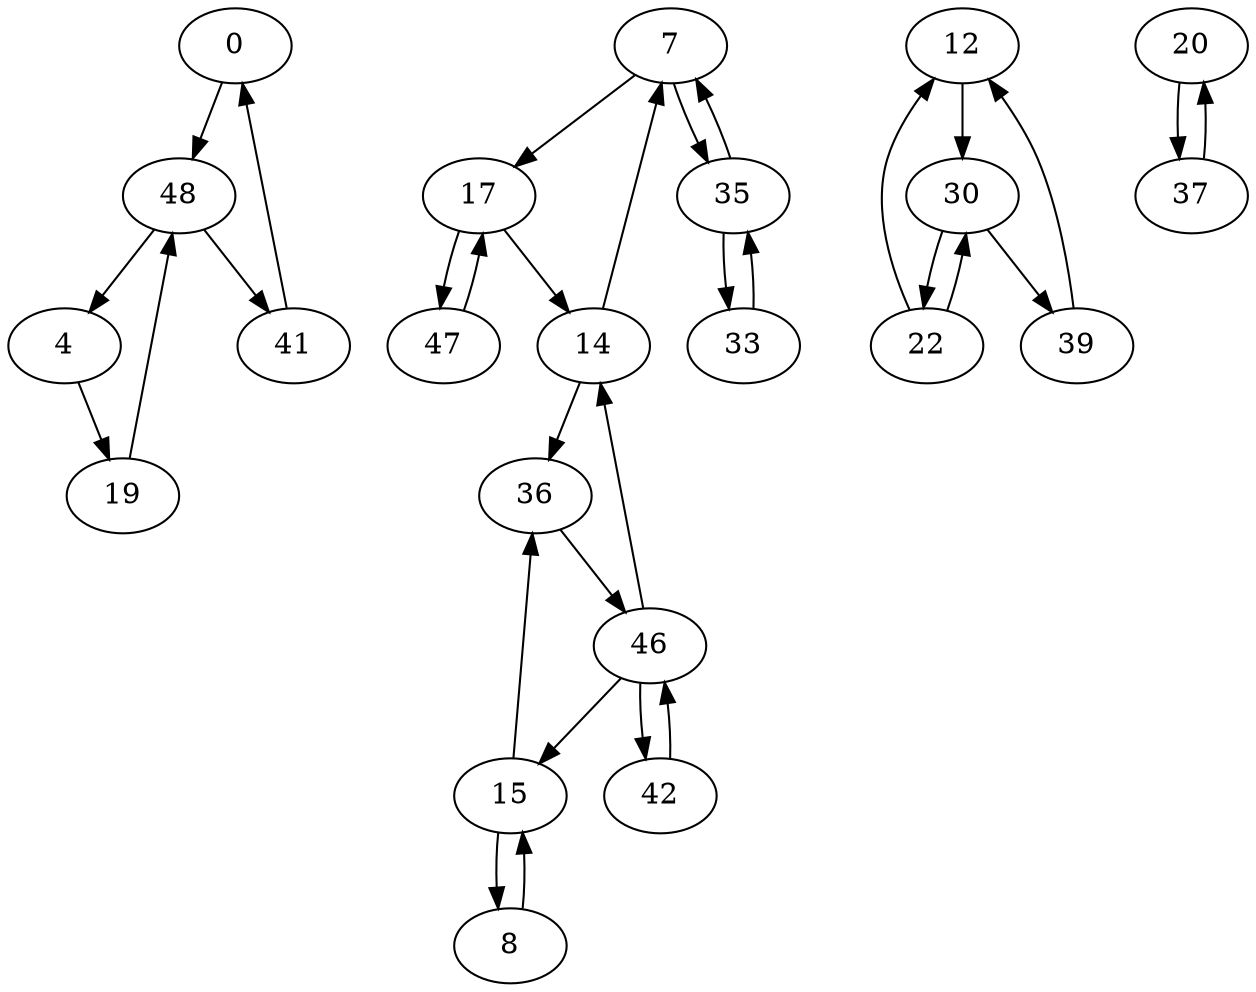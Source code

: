 digraph G {
  0 -> 48;
  4 -> 19;
  7 -> 17;
  7 -> 35;
  8 -> 15;
  12 -> 30;
  14 -> 7;
  14 -> 36;
  15 -> 8;
  15 -> 36;
  17 -> 14;
  17 -> 47;
  19 -> 48;
  20 -> 37;
  22 -> 12;
  22 -> 30;
  30 -> 22;
  30 -> 39;
  33 -> 35;
  35 -> 7;
  35 -> 33;
  36 -> 46;
  37 -> 20;
  39 -> 12;
  41 -> 0;
  42 -> 46;
  46 -> 14;
  46 -> 15;
  46 -> 42;
  47 -> 17;
  48 -> 4;
  48 -> 41;
}